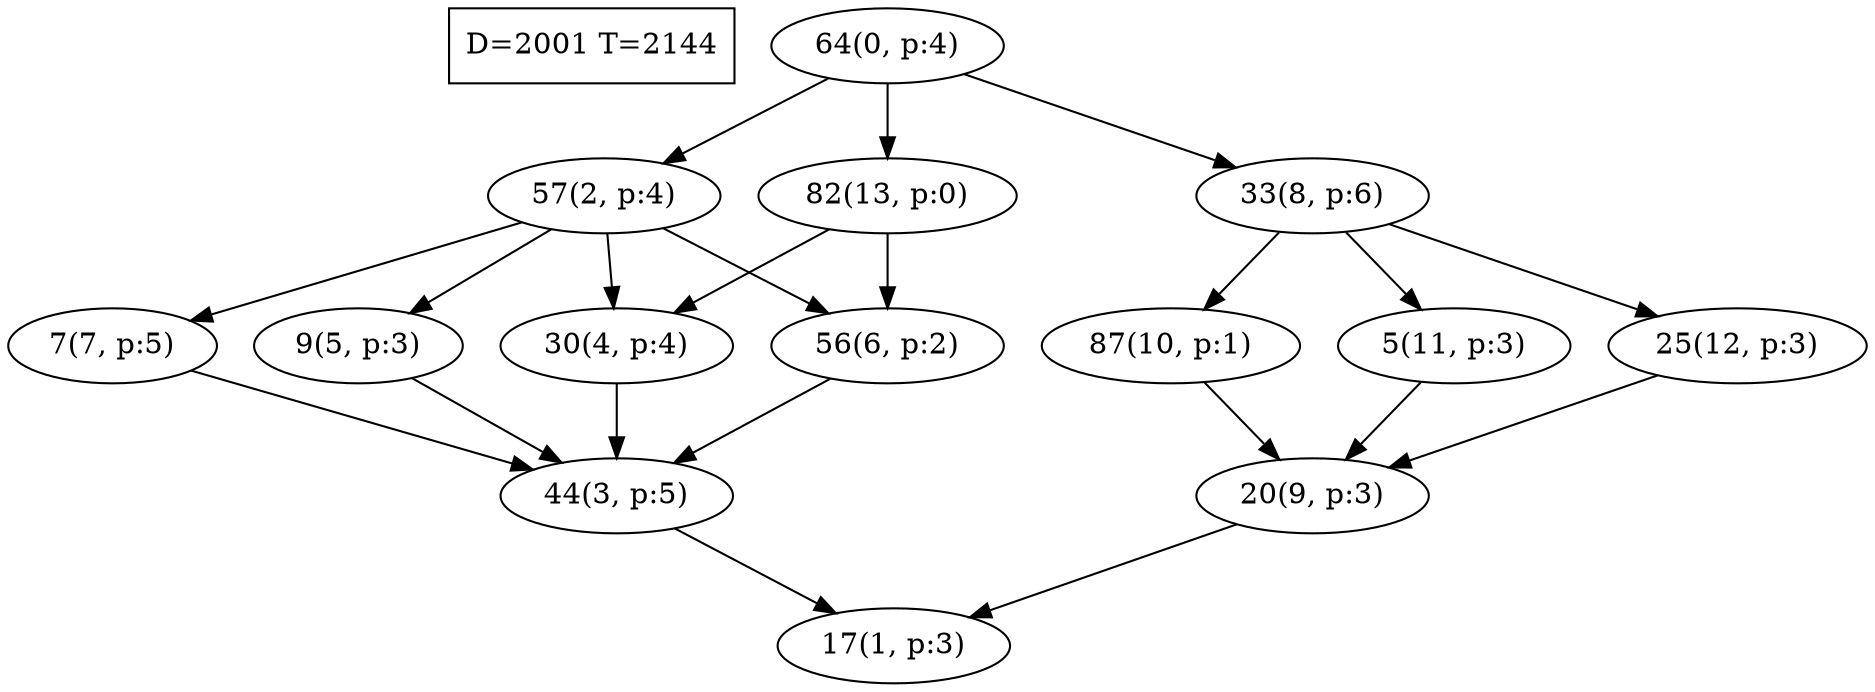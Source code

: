 digraph Task {
i [shape=box, label="D=2001 T=2144"]; 
0 [label="64(0, p:4)"];
1 [label="17(1, p:3)"];
2 [label="57(2, p:4)"];
3 [label="44(3, p:5)"];
4 [label="30(4, p:4)"];
5 [label="9(5, p:3)"];
6 [label="56(6, p:2)"];
7 [label="7(7, p:5)"];
8 [label="33(8, p:6)"];
9 [label="20(9, p:3)"];
10 [label="87(10, p:1)"];
11 [label="5(11, p:3)"];
12 [label="25(12, p:3)"];
13 [label="82(13, p:0)"];
0 -> 2;
0 -> 8;
0 -> 13;
2 -> 4;
2 -> 5;
2 -> 6;
2 -> 7;
3 -> 1;
4 -> 3;
5 -> 3;
6 -> 3;
7 -> 3;
8 -> 10;
8 -> 11;
8 -> 12;
9 -> 1;
10 -> 9;
11 -> 9;
12 -> 9;
13 -> 4;
13 -> 6;
}